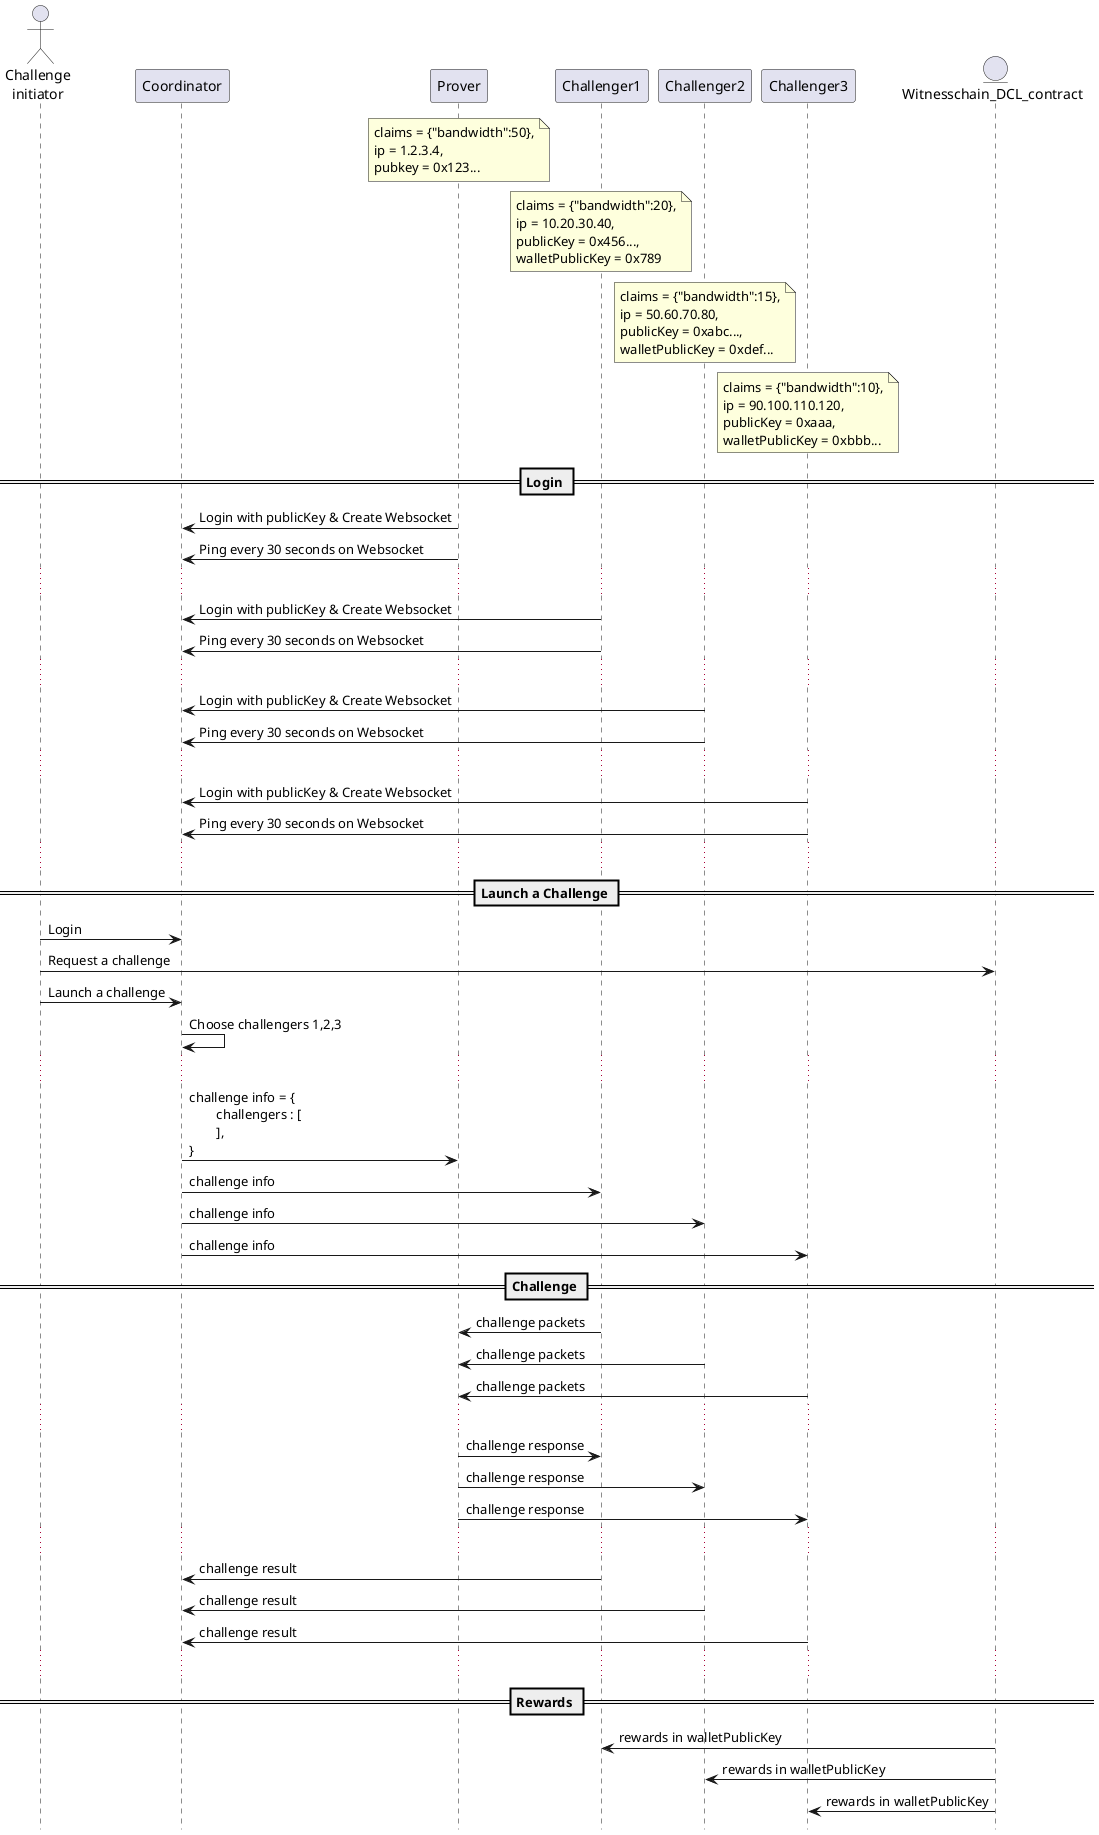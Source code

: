 @startuml
hide footbox

actor Payer as "Challenge\ninitiator"
participant Coordinator

note over Prover : claims = {"bandwidth":50},\nip = 1.2.3.4,\npubkey = 0x123...

note over Challenger1 : claims = {"bandwidth":20},\nip = 10.20.30.40,\npublicKey = 0x456...,\nwalletPublicKey = 0x789
note over Challenger2 : claims = {"bandwidth":15},\nip = 50.60.70.80,\npublicKey = 0xabc...,\nwalletPublicKey = 0xdef...
note over Challenger3 : claims = {"bandwidth":10},\nip = 90.100.110.120,\npublicKey = 0xaaa,\nwalletPublicKey = 0xbbb...

== Login ==

Prover -> Coordinator : Login with publicKey & Create Websocket
Prover -> Coordinator : Ping every 30 seconds on Websocket

...

Challenger1 -> Coordinator : Login with publicKey & Create Websocket
Challenger1 -> Coordinator : Ping every 30 seconds on Websocket
...
Challenger2 -> Coordinator : Login with publicKey & Create Websocket
Challenger2 -> Coordinator : Ping every 30 seconds on Websocket
...
Challenger3 -> Coordinator : Login with publicKey & Create Websocket
Challenger3 -> Coordinator : Ping every 30 seconds on Websocket

...

== Launch a Challenge ==
Payer -> Coordinator : Login
entity Witnesschain_DCL_contract

Payer -> Witnesschain_DCL_contract : Request a challenge
Payer -> Coordinator : Launch a challenge

Coordinator -> Coordinator : Choose challengers 1,2,3
...
Coordinator -> Prover : challenge info = {\n\tchallengers : [\n\t],\n}
Coordinator -> Challenger1 : challenge info
Coordinator -> Challenger2 : challenge info
Coordinator -> Challenger3 : challenge info

== Challenge ==
Challenger1 -> Prover : challenge packets
Challenger2 -> Prover : challenge packets
Challenger3 -> Prover : challenge packets
...
Prover -> Challenger1  : challenge response
Prover -> Challenger2  : challenge response
Prover -> Challenger3  : challenge response
...
Challenger1 -> Coordinator : challenge result
Challenger2 -> Coordinator : challenge result
Challenger3 -> Coordinator : challenge result

...

== Rewards ==
Witnesschain_DCL_contract -> Challenger1 : rewards in walletPublicKey
Witnesschain_DCL_contract -> Challenger2 : rewards in walletPublicKey
Witnesschain_DCL_contract -> Challenger3 : rewards in walletPublicKey

@enduml


